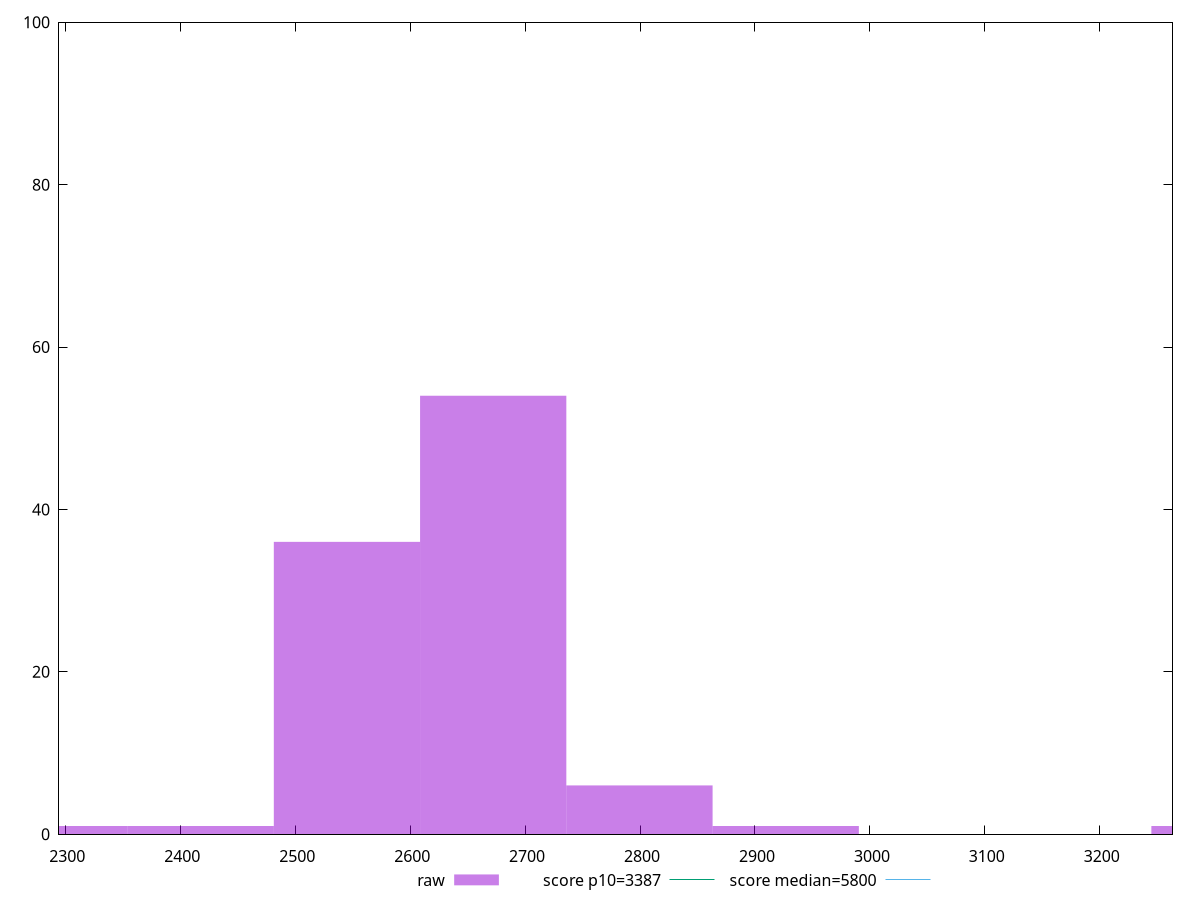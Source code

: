 reset

$raw <<EOF
2544.9889952246253 36
2672.238444985857 54
2799.487894747088 6
2417.7395454633943 1
3308.485693792013 1
2290.4900957021628 1
2926.7373445083194 1
EOF

set key outside below
set boxwidth 127.24944976123128
set xrange [2294.4706096358664:3263.244034238819]
set yrange [0:100]
set trange [0:100]
set style fill transparent solid 0.5 noborder

set parametric
set terminal svg size 640, 490 enhanced background rgb 'white'
set output "report_00009_2021-02-08T22-37-41.559Z/speed-index/samples/pages+cached+noadtech/raw/histogram.svg"

plot $raw title "raw" with boxes, \
     3387,t title "score p10=3387", \
     5800,t title "score median=5800"

reset
